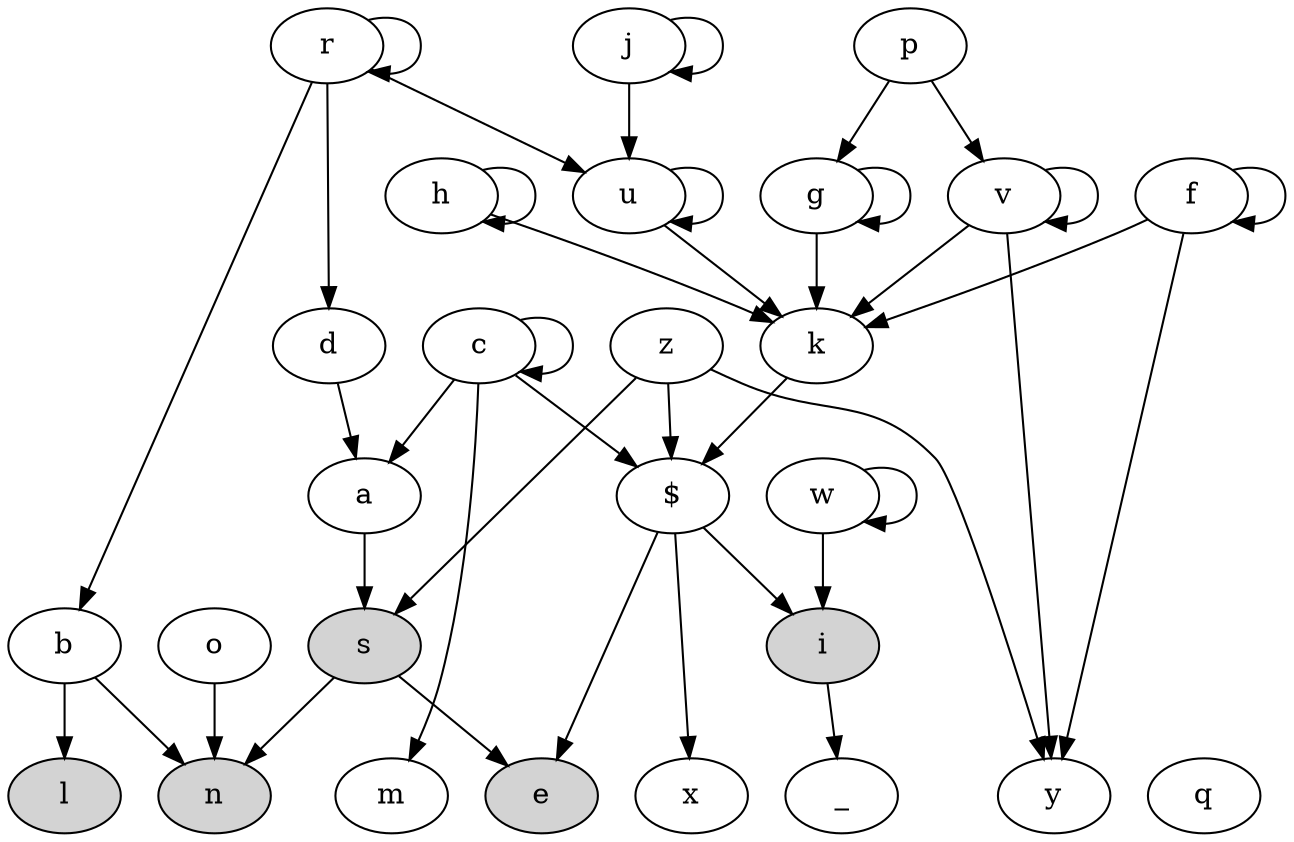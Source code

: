 digraph dependencies {

    { rank = same; n; e; x; "_"; q; y; l; m; }

    n [style=filled];
    i [style=filled];
    s [style=filled];
    e [style=filled];
    l [style=filled];

    "_";
    q;
    y;
    e;
    x;
    n;
    m;
    l;
    i -> "_";
    "$" -> i;
    "$" -> e;
    "$" -> x;
    w -> w -> i;
    o -> n;
    s -> n;
    s -> e;
    z -> "$";
    z -> s;
    z -> y;
    a -> s;
    d -> a;
    c -> c -> "$";
    c -> m;
    c -> a;
    b -> n;
    b -> l;
    k -> "$";
    g -> g -> k;
    v -> v -> k;
    v -> y;
    f -> f -> k;
    f -> y;
    u -> u -> k;
    j -> j -> u;
    r -> r -> u;
    r -> d;
    r -> b;
    h -> h -> k;
    p -> g;
    p -> v;
}